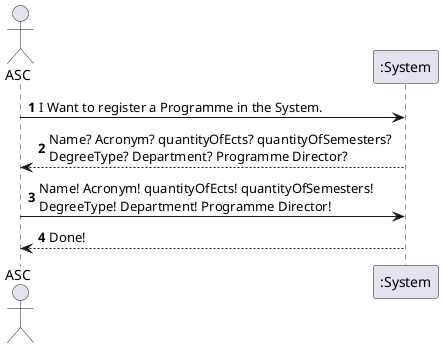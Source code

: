 @startuml
actor ASC as Admin
participant ":System" as System
autonumber

Admin -> System  : I Want to register a Programme in the System.
System --> Admin  : Name? Acronym? quantityOfEcts? quantityOfSemesters?  \nDegreeType? Department? Programme Director?
Admin -> System  : Name! Acronym! quantityOfEcts! quantityOfSemesters!  \nDegreeType! Department! Programme Director!
System --> Admin  : Done!

@enduml